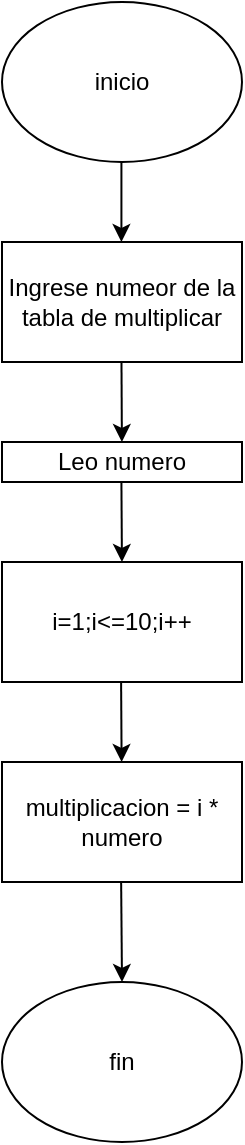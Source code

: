 <mxfile version="22.0.2" type="device">
  <diagram name="Página-1" id="TKgzjKR9RG3whk5rdJHj">
    <mxGraphModel dx="909" dy="535" grid="1" gridSize="10" guides="1" tooltips="1" connect="1" arrows="1" fold="1" page="1" pageScale="1" pageWidth="827" pageHeight="1169" math="0" shadow="0">
      <root>
        <mxCell id="0" />
        <mxCell id="1" parent="0" />
        <mxCell id="xT_o5hPYoT9-JwyQ2yPZ-1" value="inicio" style="ellipse;whiteSpace=wrap;html=1;" parent="1" vertex="1">
          <mxGeometry x="340" y="290" width="120" height="80" as="geometry" />
        </mxCell>
        <mxCell id="xT_o5hPYoT9-JwyQ2yPZ-2" value="" style="endArrow=classic;html=1;rounded=0;" parent="1" edge="1">
          <mxGeometry width="50" height="50" relative="1" as="geometry">
            <mxPoint x="399.71" y="370" as="sourcePoint" />
            <mxPoint x="399.71" y="410" as="targetPoint" />
          </mxGeometry>
        </mxCell>
        <mxCell id="xT_o5hPYoT9-JwyQ2yPZ-4" value="Ingrese numeor de la tabla de multiplicar" style="rounded=0;whiteSpace=wrap;html=1;" parent="1" vertex="1">
          <mxGeometry x="340" y="410" width="120" height="60" as="geometry" />
        </mxCell>
        <mxCell id="xT_o5hPYoT9-JwyQ2yPZ-5" value="" style="endArrow=classic;html=1;rounded=0;" parent="1" target="xT_o5hPYoT9-JwyQ2yPZ-6" edge="1">
          <mxGeometry width="50" height="50" relative="1" as="geometry">
            <mxPoint x="399.74" y="470" as="sourcePoint" />
            <mxPoint x="400" y="520" as="targetPoint" />
          </mxGeometry>
        </mxCell>
        <mxCell id="xT_o5hPYoT9-JwyQ2yPZ-6" value="Leo numero" style="rounded=0;whiteSpace=wrap;html=1;" parent="1" vertex="1">
          <mxGeometry x="340" y="510" width="120" height="20" as="geometry" />
        </mxCell>
        <mxCell id="xT_o5hPYoT9-JwyQ2yPZ-7" value="" style="endArrow=classic;html=1;rounded=0;" parent="1" edge="1">
          <mxGeometry width="50" height="50" relative="1" as="geometry">
            <mxPoint x="399.71" y="530" as="sourcePoint" />
            <mxPoint x="399.97" y="570" as="targetPoint" />
          </mxGeometry>
        </mxCell>
        <mxCell id="xT_o5hPYoT9-JwyQ2yPZ-8" value="i=1;i&lt;=10;i++" style="rounded=0;whiteSpace=wrap;html=1;" parent="1" vertex="1">
          <mxGeometry x="340" y="570" width="120" height="60" as="geometry" />
        </mxCell>
        <mxCell id="xT_o5hPYoT9-JwyQ2yPZ-9" value="" style="endArrow=classic;html=1;rounded=0;" parent="1" edge="1">
          <mxGeometry width="50" height="50" relative="1" as="geometry">
            <mxPoint x="399.55" y="630" as="sourcePoint" />
            <mxPoint x="399.81" y="670" as="targetPoint" />
          </mxGeometry>
        </mxCell>
        <mxCell id="xT_o5hPYoT9-JwyQ2yPZ-10" value="multiplicacion = i * numero" style="rounded=0;whiteSpace=wrap;html=1;" parent="1" vertex="1">
          <mxGeometry x="340" y="670" width="120" height="60" as="geometry" />
        </mxCell>
        <mxCell id="xT_o5hPYoT9-JwyQ2yPZ-11" value="" style="endArrow=classic;html=1;rounded=0;" parent="1" target="xT_o5hPYoT9-JwyQ2yPZ-12" edge="1">
          <mxGeometry width="50" height="50" relative="1" as="geometry">
            <mxPoint x="399.57" y="730" as="sourcePoint" />
            <mxPoint x="399.57" y="780" as="targetPoint" />
          </mxGeometry>
        </mxCell>
        <mxCell id="xT_o5hPYoT9-JwyQ2yPZ-12" value="fin" style="ellipse;whiteSpace=wrap;html=1;" parent="1" vertex="1">
          <mxGeometry x="340.0" y="780" width="120" height="80" as="geometry" />
        </mxCell>
      </root>
    </mxGraphModel>
  </diagram>
</mxfile>
